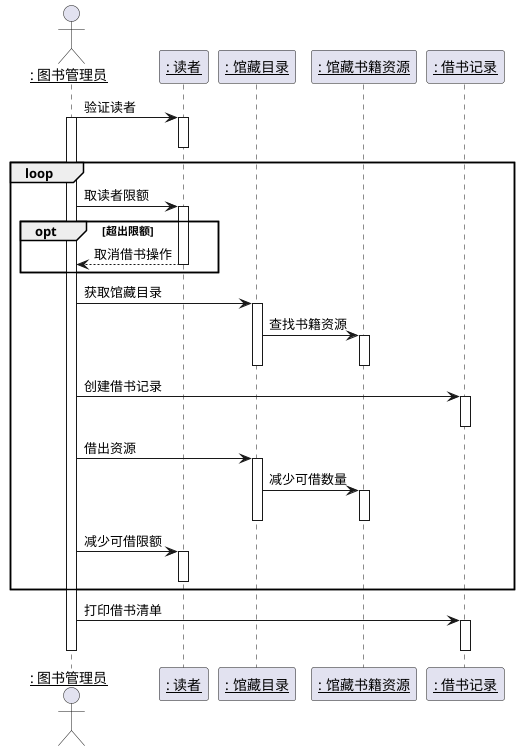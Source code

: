 @startuml
actor ": 图书管理员" as 图书管理员
participant ": 读者" as 读者
participant ": 馆藏目录" as 馆藏目录
participant ": 馆藏书籍资源" as 馆藏书籍资源
participant ": 借书记录" as 借书记录
skinparam sequenceParticipant underline
图书管理员 -> 读者:验证读者
activate 图书管理员
loop
activate 读者
deactivate 读者
图书管理员 -> 读者:取读者限额
activate 读者
opt 超出限额
读者-->图书管理员:取消借书操作
deactivate 读者
end
图书管理员 -> 馆藏目录:获取馆藏目录
activate 馆藏目录
馆藏目录 -> 馆藏书籍资源:查找书籍资源
activate 馆藏书籍资源
deactivate 馆藏书籍资源
deactivate 馆藏目录
图书管理员 -> 借书记录:创建借书记录
activate 借书记录
deactivate 借书记录
图书管理员 -> 馆藏目录:借出资源
activate 馆藏目录
馆藏目录 -> 馆藏书籍资源:减少可借数量
activate 馆藏书籍资源
deactivate 馆藏书籍资源
deactivate 馆藏目录
图书管理员 -> 读者:减少可借限额
activate 读者
deactivate 读者
end
图书管理员 -> 借书记录:打印借书清单
activate 借书记录
deactivate 借书记录
deactivate 图书管理员
@enduml